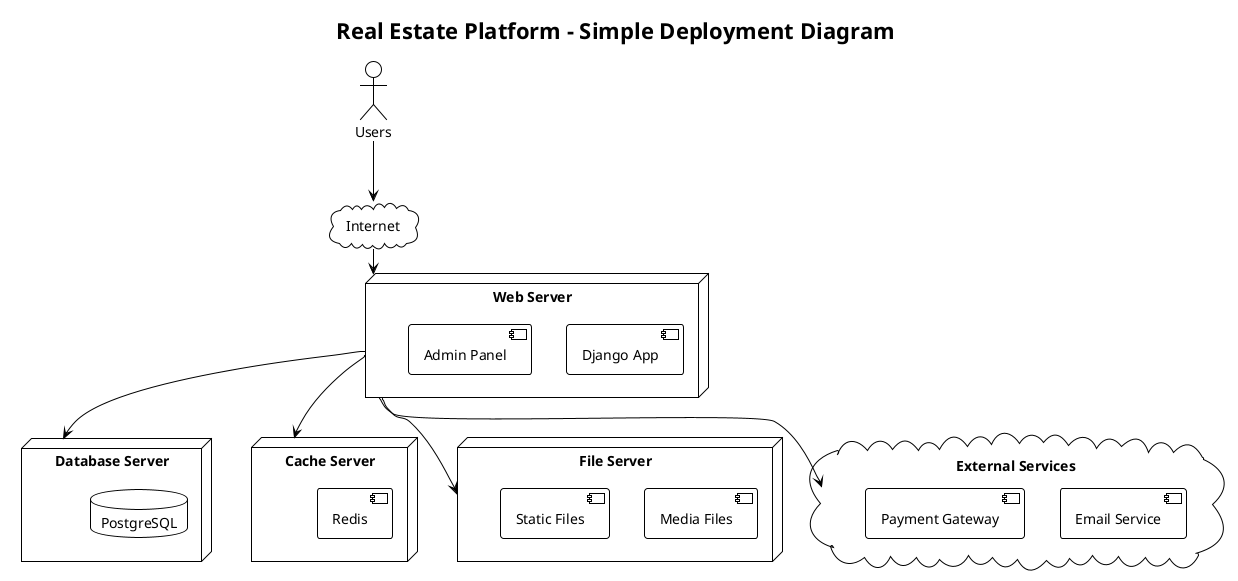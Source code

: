 @startuml RealEstate_Simple_Deployment_Diagram
!theme plain
skinparam backgroundColor #FFFFFF

title Real Estate Platform - Simple Deployment Diagram

actor "Users" as users
cloud "Internet" as internet

node "Web Server" as web {
    component "Django App" as django
    component "Admin Panel" as admin
}

node "Database Server" as db_server {
    database "PostgreSQL" as db
}

node "Cache Server" as cache_server {
    component "Redis" as redis
}

node "File Server" as file_server {
    component "Media Files" as media
    component "Static Files" as static
}

cloud "External Services" as external {
    component "Email Service" as email
    component "Payment Gateway" as payment
}

' Connections
users --> internet
internet --> web
web --> db_server
web --> cache_server
web --> file_server
web --> external

@enduml
